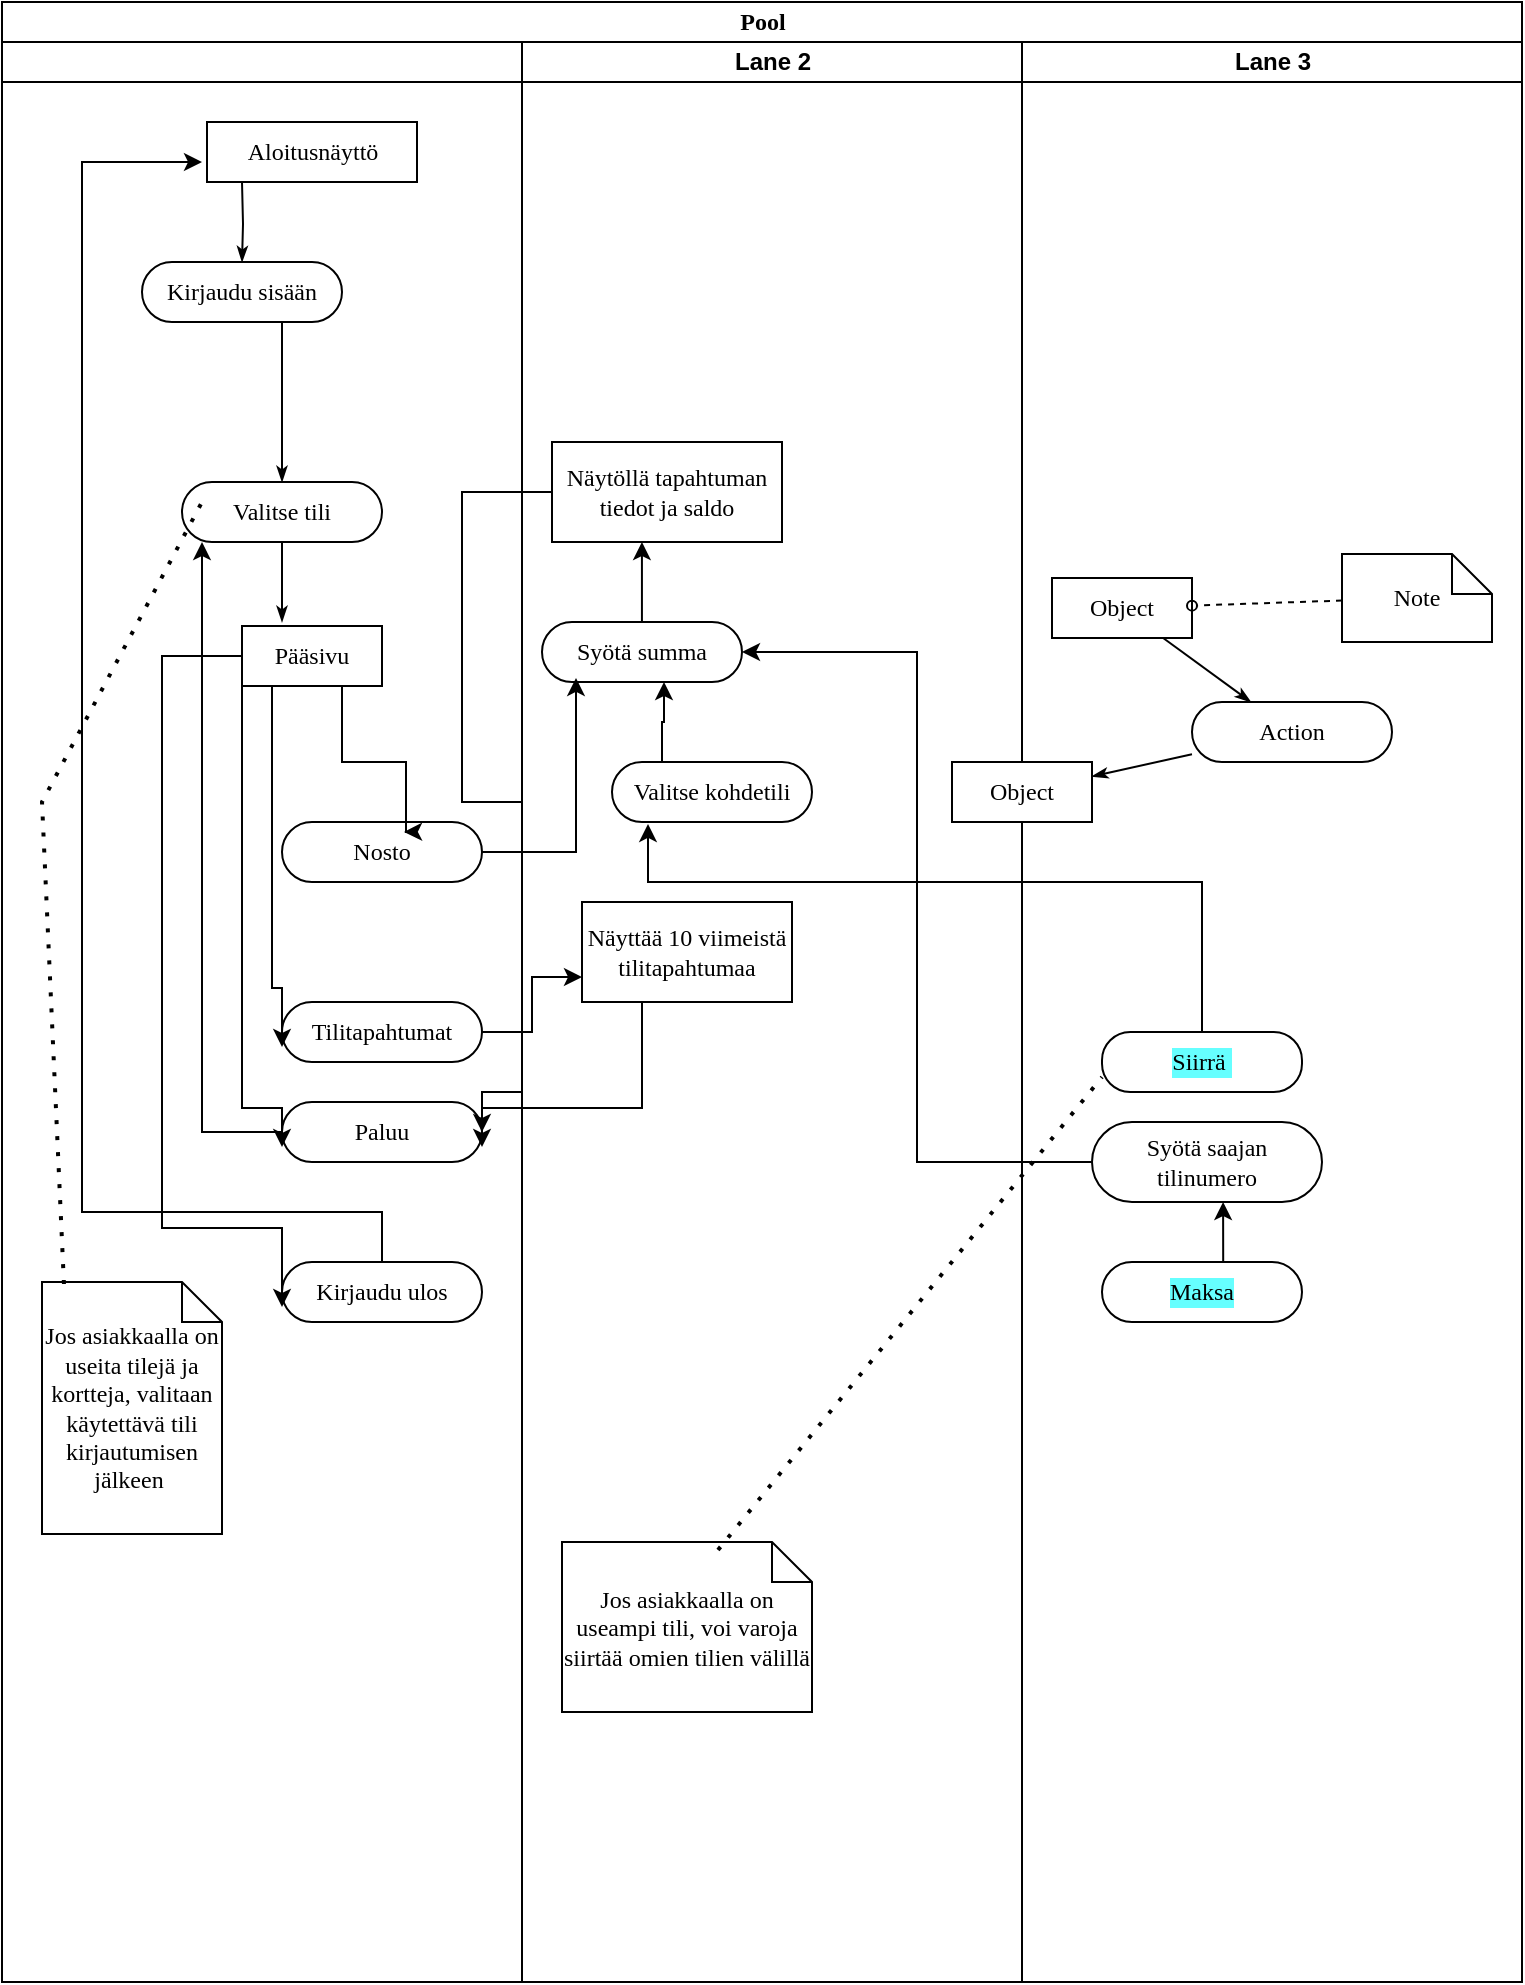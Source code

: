 <mxfile version="26.0.5">
  <diagram name="Page-1" id="0783ab3e-0a74-02c8-0abd-f7b4e66b4bec">
    <mxGraphModel dx="1434" dy="866" grid="1" gridSize="10" guides="1" tooltips="1" connect="1" arrows="1" fold="1" page="1" pageScale="1" pageWidth="850" pageHeight="1100" background="none" math="0" shadow="0">
      <root>
        <mxCell id="0" />
        <mxCell id="1" parent="0" />
        <mxCell id="1c1d494c118603dd-1" value="Pool" style="swimlane;html=1;childLayout=stackLayout;startSize=20;rounded=0;shadow=0;comic=0;labelBackgroundColor=none;strokeWidth=1;fontFamily=Verdana;fontSize=12;align=center;" parent="1" vertex="1">
          <mxGeometry x="40" y="20" width="760" height="990" as="geometry" />
        </mxCell>
        <mxCell id="1c1d494c118603dd-2" value="" style="swimlane;html=1;startSize=20;" parent="1c1d494c118603dd-1" vertex="1">
          <mxGeometry y="20" width="260" height="970" as="geometry" />
        </mxCell>
        <mxCell id="1c1d494c118603dd-34" style="edgeStyle=none;rounded=0;html=1;labelBackgroundColor=none;startArrow=none;startFill=0;startSize=5;endArrow=classicThin;endFill=1;endSize=5;jettySize=auto;orthogonalLoop=1;strokeWidth=1;fontFamily=Verdana;fontSize=12;" parent="1c1d494c118603dd-2" source="1c1d494c118603dd-6" edge="1">
          <mxGeometry relative="1" as="geometry">
            <mxPoint x="140" y="290" as="targetPoint" />
          </mxGeometry>
        </mxCell>
        <mxCell id="1c1d494c118603dd-6" value="Valitse tili" style="rounded=1;whiteSpace=wrap;html=1;shadow=0;comic=0;labelBackgroundColor=none;strokeWidth=1;fontFamily=Verdana;fontSize=12;align=center;arcSize=50;" parent="1c1d494c118603dd-2" vertex="1">
          <mxGeometry x="90" y="220" width="100" height="30" as="geometry" />
        </mxCell>
        <mxCell id="1c1d494c118603dd-7" value="Tilitapahtumat" style="rounded=1;whiteSpace=wrap;html=1;shadow=0;comic=0;labelBackgroundColor=none;strokeWidth=1;fontFamily=Verdana;fontSize=12;align=center;arcSize=50;" parent="1c1d494c118603dd-2" vertex="1">
          <mxGeometry x="140" y="480" width="100" height="30" as="geometry" />
        </mxCell>
        <mxCell id="1c1d494c118603dd-21" value="Jos asiakkaalla on useita tilejä ja kortteja, valitaan käytettävä tili kirjautumisen jälkeen&amp;nbsp;" style="shape=note;whiteSpace=wrap;html=1;rounded=0;shadow=0;comic=0;labelBackgroundColor=none;strokeWidth=1;fontFamily=Verdana;fontSize=12;align=center;size=20;" parent="1c1d494c118603dd-2" vertex="1">
          <mxGeometry x="20" y="620" width="90" height="126" as="geometry" />
        </mxCell>
        <mxCell id="60571a20871a0731-8" value="Kirjaudu sisään" style="rounded=1;whiteSpace=wrap;html=1;shadow=0;comic=0;labelBackgroundColor=none;strokeWidth=1;fontFamily=Verdana;fontSize=12;align=center;arcSize=50;" parent="1c1d494c118603dd-2" vertex="1">
          <mxGeometry x="70" y="110" width="100" height="30" as="geometry" />
        </mxCell>
        <mxCell id="1c1d494c118603dd-27" style="edgeStyle=orthogonalEdgeStyle;rounded=0;html=1;labelBackgroundColor=none;startArrow=none;startFill=0;startSize=5;endArrow=classicThin;endFill=1;endSize=5;jettySize=auto;orthogonalLoop=1;strokeWidth=1;fontFamily=Verdana;fontSize=12" parent="1c1d494c118603dd-2" target="60571a20871a0731-8" edge="1">
          <mxGeometry relative="1" as="geometry">
            <mxPoint x="120" y="70" as="sourcePoint" />
          </mxGeometry>
        </mxCell>
        <mxCell id="1c1d494c118603dd-28" style="edgeStyle=orthogonalEdgeStyle;rounded=0;html=1;entryX=0.5;entryY=0;labelBackgroundColor=none;startArrow=none;startFill=0;startSize=5;endArrow=classicThin;endFill=1;endSize=5;jettySize=auto;orthogonalLoop=1;strokeWidth=1;fontFamily=Verdana;fontSize=12;entryDx=0;entryDy=0;" parent="1c1d494c118603dd-2" source="60571a20871a0731-8" target="1c1d494c118603dd-6" edge="1">
          <mxGeometry relative="1" as="geometry">
            <Array as="points">
              <mxPoint x="140" y="160" />
              <mxPoint x="140" y="160" />
            </Array>
            <mxPoint x="353.5" y="160" as="targetPoint" />
          </mxGeometry>
        </mxCell>
        <mxCell id="1c1d494c118603dd-5" value="Nosto" style="rounded=1;whiteSpace=wrap;html=1;shadow=0;comic=0;labelBackgroundColor=none;strokeWidth=1;fontFamily=Verdana;fontSize=12;align=center;arcSize=50;" parent="1c1d494c118603dd-2" vertex="1">
          <mxGeometry x="140" y="390" width="100" height="30" as="geometry" />
        </mxCell>
        <mxCell id="5cxWj7lu7yWEpYEgH8YU-16" style="edgeStyle=orthogonalEdgeStyle;rounded=0;orthogonalLoop=1;jettySize=auto;html=1;entryX=0;entryY=0.75;entryDx=0;entryDy=0;entryPerimeter=0;" edge="1" parent="1c1d494c118603dd-2" source="5cxWj7lu7yWEpYEgH8YU-1">
          <mxGeometry relative="1" as="geometry">
            <mxPoint x="100" y="60" as="targetPoint" />
            <Array as="points">
              <mxPoint x="40" y="585" />
              <mxPoint x="40" y="60" />
            </Array>
          </mxGeometry>
        </mxCell>
        <mxCell id="5cxWj7lu7yWEpYEgH8YU-1" value="Kirjaudu ulos" style="rounded=1;whiteSpace=wrap;html=1;shadow=0;comic=0;labelBackgroundColor=none;strokeWidth=1;fontFamily=Verdana;fontSize=12;align=center;arcSize=50;" vertex="1" parent="1c1d494c118603dd-2">
          <mxGeometry x="140" y="610" width="100" height="30" as="geometry" />
        </mxCell>
        <mxCell id="5cxWj7lu7yWEpYEgH8YU-8" style="edgeStyle=orthogonalEdgeStyle;rounded=0;orthogonalLoop=1;jettySize=auto;html=1;exitX=0;exitY=0.5;exitDx=0;exitDy=0;entryX=0.1;entryY=1;entryDx=0;entryDy=0;entryPerimeter=0;" edge="1" parent="1c1d494c118603dd-2" source="5cxWj7lu7yWEpYEgH8YU-2" target="1c1d494c118603dd-6">
          <mxGeometry relative="1" as="geometry">
            <mxPoint x="110" y="330" as="targetPoint" />
          </mxGeometry>
        </mxCell>
        <mxCell id="5cxWj7lu7yWEpYEgH8YU-2" value="Paluu" style="rounded=1;whiteSpace=wrap;html=1;shadow=0;comic=0;labelBackgroundColor=none;strokeWidth=1;fontFamily=Verdana;fontSize=12;align=center;arcSize=50;" vertex="1" parent="1c1d494c118603dd-2">
          <mxGeometry x="140" y="530" width="100" height="30" as="geometry" />
        </mxCell>
        <mxCell id="5cxWj7lu7yWEpYEgH8YU-10" style="edgeStyle=orthogonalEdgeStyle;rounded=0;orthogonalLoop=1;jettySize=auto;html=1;entryX=0;entryY=0.75;entryDx=0;entryDy=0;" edge="1" parent="1c1d494c118603dd-2" source="5cxWj7lu7yWEpYEgH8YU-3" target="1c1d494c118603dd-7">
          <mxGeometry relative="1" as="geometry">
            <Array as="points">
              <mxPoint x="135" y="473" />
            </Array>
          </mxGeometry>
        </mxCell>
        <mxCell id="5cxWj7lu7yWEpYEgH8YU-11" style="edgeStyle=orthogonalEdgeStyle;rounded=0;orthogonalLoop=1;jettySize=auto;html=1;entryX=0;entryY=0.75;entryDx=0;entryDy=0;" edge="1" parent="1c1d494c118603dd-2" source="5cxWj7lu7yWEpYEgH8YU-3" target="5cxWj7lu7yWEpYEgH8YU-2">
          <mxGeometry relative="1" as="geometry">
            <Array as="points">
              <mxPoint x="120" y="533" />
            </Array>
          </mxGeometry>
        </mxCell>
        <mxCell id="5cxWj7lu7yWEpYEgH8YU-12" style="edgeStyle=orthogonalEdgeStyle;rounded=0;orthogonalLoop=1;jettySize=auto;html=1;entryX=0;entryY=0.75;entryDx=0;entryDy=0;exitX=0;exitY=0.5;exitDx=0;exitDy=0;" edge="1" parent="1c1d494c118603dd-2" source="5cxWj7lu7yWEpYEgH8YU-3" target="5cxWj7lu7yWEpYEgH8YU-1">
          <mxGeometry relative="1" as="geometry">
            <mxPoint x="75" y="322" as="sourcePoint" />
            <mxPoint x="80" y="592.5" as="targetPoint" />
            <Array as="points">
              <mxPoint x="80" y="307" />
              <mxPoint x="80" y="593" />
            </Array>
          </mxGeometry>
        </mxCell>
        <mxCell id="5cxWj7lu7yWEpYEgH8YU-3" value="Pääsivu" style="rounded=0;whiteSpace=wrap;html=1;shadow=0;comic=0;labelBackgroundColor=none;strokeWidth=1;fontFamily=Verdana;fontSize=12;align=center;arcSize=50;" vertex="1" parent="1c1d494c118603dd-2">
          <mxGeometry x="120" y="292" width="70" height="30" as="geometry" />
        </mxCell>
        <mxCell id="5cxWj7lu7yWEpYEgH8YU-6" style="edgeStyle=orthogonalEdgeStyle;rounded=0;orthogonalLoop=1;jettySize=auto;html=1;exitX=0.5;exitY=1;exitDx=0;exitDy=0;" edge="1" parent="1c1d494c118603dd-2" source="5cxWj7lu7yWEpYEgH8YU-1" target="5cxWj7lu7yWEpYEgH8YU-1">
          <mxGeometry relative="1" as="geometry" />
        </mxCell>
        <mxCell id="5cxWj7lu7yWEpYEgH8YU-9" style="edgeStyle=orthogonalEdgeStyle;rounded=0;orthogonalLoop=1;jettySize=auto;html=1;entryX=0.61;entryY=0.167;entryDx=0;entryDy=0;entryPerimeter=0;exitX=0.5;exitY=1;exitDx=0;exitDy=0;" edge="1" parent="1c1d494c118603dd-2" source="5cxWj7lu7yWEpYEgH8YU-3" target="1c1d494c118603dd-5">
          <mxGeometry relative="1" as="geometry">
            <mxPoint x="140" y="340" as="sourcePoint" />
            <Array as="points">
              <mxPoint x="170" y="322" />
              <mxPoint x="170" y="360" />
              <mxPoint x="202" y="360" />
            </Array>
          </mxGeometry>
        </mxCell>
        <mxCell id="5cxWj7lu7yWEpYEgH8YU-18" value="" style="endArrow=none;dashed=1;html=1;dashPattern=1 3;strokeWidth=2;rounded=0;exitX=0.122;exitY=0.008;exitDx=0;exitDy=0;exitPerimeter=0;" edge="1" parent="1c1d494c118603dd-2" source="1c1d494c118603dd-21">
          <mxGeometry width="50" height="50" relative="1" as="geometry">
            <mxPoint x="50" y="280" as="sourcePoint" />
            <mxPoint x="100" y="230" as="targetPoint" />
            <Array as="points">
              <mxPoint x="20" y="380" />
            </Array>
          </mxGeometry>
        </mxCell>
        <mxCell id="5cxWj7lu7yWEpYEgH8YU-25" value="Aloitusnäyttö" style="rounded=0;whiteSpace=wrap;html=1;shadow=0;comic=0;labelBackgroundColor=none;strokeWidth=1;fontFamily=Verdana;fontSize=12;align=center;arcSize=50;" vertex="1" parent="1c1d494c118603dd-2">
          <mxGeometry x="102.5" y="40" width="105" height="30" as="geometry" />
        </mxCell>
        <mxCell id="1c1d494c118603dd-3" value="Lane 2" style="swimlane;html=1;startSize=20;" parent="1c1d494c118603dd-1" vertex="1">
          <mxGeometry x="260" y="20" width="250" height="970" as="geometry" />
        </mxCell>
        <mxCell id="1c1d494c118603dd-11" value="Syötä summa" style="rounded=1;whiteSpace=wrap;html=1;shadow=0;comic=0;labelBackgroundColor=none;strokeWidth=1;fontFamily=Verdana;fontSize=12;align=center;arcSize=50;" parent="1c1d494c118603dd-3" vertex="1">
          <mxGeometry x="10" y="290" width="100" height="30" as="geometry" />
        </mxCell>
        <mxCell id="1c1d494c118603dd-14" value="Näyttää 10 viimeistä tilitapahtumaa" style="rounded=0;whiteSpace=wrap;html=1;shadow=0;comic=0;labelBackgroundColor=none;strokeWidth=1;fontFamily=Verdana;fontSize=12;align=center;arcSize=50;" parent="1c1d494c118603dd-3" vertex="1">
          <mxGeometry x="30" y="430" width="105" height="50" as="geometry" />
        </mxCell>
        <mxCell id="5cxWj7lu7yWEpYEgH8YU-20" value="Näytöllä tapahtuman tiedot ja saldo" style="rounded=0;whiteSpace=wrap;html=1;shadow=0;comic=0;labelBackgroundColor=none;strokeWidth=1;fontFamily=Verdana;fontSize=12;align=center;arcSize=50;" vertex="1" parent="1c1d494c118603dd-3">
          <mxGeometry x="15" y="200" width="115" height="50" as="geometry" />
        </mxCell>
        <mxCell id="5cxWj7lu7yWEpYEgH8YU-21" style="edgeStyle=orthogonalEdgeStyle;rounded=0;orthogonalLoop=1;jettySize=auto;html=1;entryX=0.391;entryY=1;entryDx=0;entryDy=0;entryPerimeter=0;" edge="1" parent="1c1d494c118603dd-3" source="1c1d494c118603dd-11" target="5cxWj7lu7yWEpYEgH8YU-20">
          <mxGeometry relative="1" as="geometry" />
        </mxCell>
        <mxCell id="1c1d494c118603dd-22" value="Jos asiakkaalla on useampi tili, voi varoja siirtää omien tilien välillä" style="shape=note;whiteSpace=wrap;html=1;rounded=0;shadow=0;comic=0;labelBackgroundColor=none;strokeWidth=1;fontFamily=Verdana;fontSize=12;align=center;size=20;" parent="1c1d494c118603dd-3" vertex="1">
          <mxGeometry x="20" y="750" width="125" height="85" as="geometry" />
        </mxCell>
        <mxCell id="5cxWj7lu7yWEpYEgH8YU-27" value="Valitse kohdetili" style="rounded=1;whiteSpace=wrap;html=1;shadow=0;comic=0;labelBackgroundColor=none;strokeWidth=1;fontFamily=Verdana;fontSize=12;align=center;arcSize=50;" vertex="1" parent="1c1d494c118603dd-3">
          <mxGeometry x="45" y="360" width="100" height="30" as="geometry" />
        </mxCell>
        <mxCell id="5cxWj7lu7yWEpYEgH8YU-30" style="edgeStyle=orthogonalEdgeStyle;rounded=0;orthogonalLoop=1;jettySize=auto;html=1;exitX=0.25;exitY=0;exitDx=0;exitDy=0;entryX=0.61;entryY=1;entryDx=0;entryDy=0;entryPerimeter=0;" edge="1" parent="1c1d494c118603dd-3" source="5cxWj7lu7yWEpYEgH8YU-27" target="1c1d494c118603dd-11">
          <mxGeometry relative="1" as="geometry" />
        </mxCell>
        <mxCell id="1c1d494c118603dd-4" value="Lane 3" style="swimlane;html=1;startSize=20;" parent="1c1d494c118603dd-1" vertex="1">
          <mxGeometry x="510" y="20" width="250" height="970" as="geometry" />
        </mxCell>
        <mxCell id="1c1d494c118603dd-38" style="edgeStyle=none;rounded=0;html=1;labelBackgroundColor=none;startArrow=none;startFill=0;startSize=5;endArrow=classicThin;endFill=1;endSize=5;jettySize=auto;orthogonalLoop=1;strokeWidth=1;fontFamily=Verdana;fontSize=12" parent="1c1d494c118603dd-4" source="1c1d494c118603dd-8" target="1c1d494c118603dd-13" edge="1">
          <mxGeometry relative="1" as="geometry" />
        </mxCell>
        <mxCell id="1c1d494c118603dd-8" value="Action" style="rounded=1;whiteSpace=wrap;html=1;shadow=0;comic=0;labelBackgroundColor=none;strokeWidth=1;fontFamily=Verdana;fontSize=12;align=center;arcSize=50;" parent="1c1d494c118603dd-4" vertex="1">
          <mxGeometry x="85" y="330" width="100" height="30" as="geometry" />
        </mxCell>
        <mxCell id="1c1d494c118603dd-37" style="edgeStyle=none;rounded=0;html=1;labelBackgroundColor=none;startArrow=none;startFill=0;startSize=5;endArrow=classicThin;endFill=1;endSize=5;jettySize=auto;orthogonalLoop=1;strokeWidth=1;fontFamily=Verdana;fontSize=12" parent="1c1d494c118603dd-4" source="1c1d494c118603dd-9" target="1c1d494c118603dd-8" edge="1">
          <mxGeometry relative="1" as="geometry" />
        </mxCell>
        <mxCell id="1c1d494c118603dd-9" value="Object" style="rounded=0;whiteSpace=wrap;html=1;shadow=0;comic=0;labelBackgroundColor=none;strokeWidth=1;fontFamily=Verdana;fontSize=12;align=center;arcSize=50;" parent="1c1d494c118603dd-4" vertex="1">
          <mxGeometry x="15" y="268" width="70" height="30" as="geometry" />
        </mxCell>
        <mxCell id="1c1d494c118603dd-13" value="Object" style="rounded=0;whiteSpace=wrap;html=1;shadow=0;comic=0;labelBackgroundColor=none;strokeWidth=1;fontFamily=Verdana;fontSize=12;align=center;arcSize=50;" parent="1c1d494c118603dd-4" vertex="1">
          <mxGeometry x="-35" y="360" width="70" height="30" as="geometry" />
        </mxCell>
        <mxCell id="1c1d494c118603dd-49" style="edgeStyle=none;rounded=0;html=1;dashed=1;labelBackgroundColor=none;startArrow=none;startFill=0;startSize=5;endArrow=oval;endFill=0;endSize=5;jettySize=auto;orthogonalLoop=1;strokeWidth=1;fontFamily=Verdana;fontSize=12" parent="1c1d494c118603dd-4" source="1c1d494c118603dd-20" target="1c1d494c118603dd-9" edge="1">
          <mxGeometry relative="1" as="geometry" />
        </mxCell>
        <mxCell id="1c1d494c118603dd-20" value="Note" style="shape=note;whiteSpace=wrap;html=1;rounded=0;shadow=0;comic=0;labelBackgroundColor=none;strokeWidth=1;fontFamily=Verdana;fontSize=12;align=center;size=20;" parent="1c1d494c118603dd-4" vertex="1">
          <mxGeometry x="160" y="256" width="75" height="44" as="geometry" />
        </mxCell>
        <mxCell id="5cxWj7lu7yWEpYEgH8YU-29" value="Maksa" style="rounded=1;whiteSpace=wrap;html=1;shadow=0;comic=0;labelBackgroundColor=#66FFFF;strokeWidth=1;fontFamily=Verdana;fontSize=12;align=center;arcSize=50;" vertex="1" parent="1c1d494c118603dd-4">
          <mxGeometry x="40" y="610" width="100" height="30" as="geometry" />
        </mxCell>
        <mxCell id="5cxWj7lu7yWEpYEgH8YU-31" value="Syötä saajan tilinumero" style="rounded=1;whiteSpace=wrap;html=1;shadow=0;comic=0;labelBackgroundColor=none;strokeWidth=1;fontFamily=Verdana;fontSize=12;align=center;arcSize=50;" vertex="1" parent="1c1d494c118603dd-4">
          <mxGeometry x="35" y="540" width="115" height="40" as="geometry" />
        </mxCell>
        <mxCell id="5cxWj7lu7yWEpYEgH8YU-32" style="edgeStyle=orthogonalEdgeStyle;rounded=0;orthogonalLoop=1;jettySize=auto;html=1;exitX=0.5;exitY=0;exitDx=0;exitDy=0;entryX=0.57;entryY=1;entryDx=0;entryDy=0;entryPerimeter=0;" edge="1" parent="1c1d494c118603dd-4" source="5cxWj7lu7yWEpYEgH8YU-29" target="5cxWj7lu7yWEpYEgH8YU-31">
          <mxGeometry relative="1" as="geometry" />
        </mxCell>
        <mxCell id="5cxWj7lu7yWEpYEgH8YU-23" value="Siirrä&amp;nbsp;" style="rounded=1;whiteSpace=wrap;html=1;shadow=0;comic=0;labelBackgroundColor=#66FFFF;strokeWidth=1;fontFamily=Verdana;fontSize=12;align=center;arcSize=47;" vertex="1" parent="1c1d494c118603dd-4">
          <mxGeometry x="40" y="495" width="100" height="30" as="geometry" />
        </mxCell>
        <mxCell id="5cxWj7lu7yWEpYEgH8YU-13" style="edgeStyle=orthogonalEdgeStyle;rounded=0;orthogonalLoop=1;jettySize=auto;html=1;entryX=0.17;entryY=0.933;entryDx=0;entryDy=0;entryPerimeter=0;" edge="1" parent="1c1d494c118603dd-1" source="1c1d494c118603dd-5" target="1c1d494c118603dd-11">
          <mxGeometry relative="1" as="geometry" />
        </mxCell>
        <mxCell id="5cxWj7lu7yWEpYEgH8YU-15" style="edgeStyle=orthogonalEdgeStyle;rounded=0;orthogonalLoop=1;jettySize=auto;html=1;entryX=0;entryY=0.75;entryDx=0;entryDy=0;" edge="1" parent="1c1d494c118603dd-1" source="1c1d494c118603dd-7" target="1c1d494c118603dd-14">
          <mxGeometry relative="1" as="geometry">
            <mxPoint x="270" y="485" as="targetPoint" />
          </mxGeometry>
        </mxCell>
        <mxCell id="5cxWj7lu7yWEpYEgH8YU-19" style="edgeStyle=orthogonalEdgeStyle;rounded=0;orthogonalLoop=1;jettySize=auto;html=1;entryX=1;entryY=0.75;entryDx=0;entryDy=0;" edge="1" parent="1c1d494c118603dd-1" source="1c1d494c118603dd-14" target="5cxWj7lu7yWEpYEgH8YU-2">
          <mxGeometry relative="1" as="geometry">
            <Array as="points">
              <mxPoint x="320" y="553" />
            </Array>
          </mxGeometry>
        </mxCell>
        <mxCell id="5cxWj7lu7yWEpYEgH8YU-22" style="edgeStyle=orthogonalEdgeStyle;rounded=0;orthogonalLoop=1;jettySize=auto;html=1;entryX=1;entryY=0.5;entryDx=0;entryDy=0;" edge="1" parent="1c1d494c118603dd-1" source="5cxWj7lu7yWEpYEgH8YU-20" target="5cxWj7lu7yWEpYEgH8YU-2">
          <mxGeometry relative="1" as="geometry">
            <Array as="points">
              <mxPoint x="230" y="245" />
              <mxPoint x="230" y="400" />
              <mxPoint x="260" y="400" />
              <mxPoint x="260" y="545" />
            </Array>
          </mxGeometry>
        </mxCell>
        <mxCell id="5cxWj7lu7yWEpYEgH8YU-26" value="" style="endArrow=none;dashed=1;html=1;dashPattern=1 3;strokeWidth=2;rounded=0;exitX=0.624;exitY=0.047;exitDx=0;exitDy=0;exitPerimeter=0;entryX=0;entryY=0.75;entryDx=0;entryDy=0;" edge="1" parent="1c1d494c118603dd-1" source="1c1d494c118603dd-22" target="5cxWj7lu7yWEpYEgH8YU-23">
          <mxGeometry width="50" height="50" relative="1" as="geometry">
            <mxPoint x="360" y="500" as="sourcePoint" />
            <mxPoint x="650" y="540" as="targetPoint" />
          </mxGeometry>
        </mxCell>
        <mxCell id="5cxWj7lu7yWEpYEgH8YU-28" style="edgeStyle=orthogonalEdgeStyle;rounded=0;orthogonalLoop=1;jettySize=auto;html=1;entryX=0.18;entryY=1.033;entryDx=0;entryDy=0;entryPerimeter=0;" edge="1" parent="1c1d494c118603dd-1" source="5cxWj7lu7yWEpYEgH8YU-23" target="5cxWj7lu7yWEpYEgH8YU-27">
          <mxGeometry relative="1" as="geometry">
            <Array as="points">
              <mxPoint x="600" y="440" />
              <mxPoint x="323" y="440" />
            </Array>
          </mxGeometry>
        </mxCell>
        <mxCell id="5cxWj7lu7yWEpYEgH8YU-33" style="edgeStyle=orthogonalEdgeStyle;rounded=0;orthogonalLoop=1;jettySize=auto;html=1;entryX=1;entryY=0.5;entryDx=0;entryDy=0;" edge="1" parent="1c1d494c118603dd-1" source="5cxWj7lu7yWEpYEgH8YU-31" target="1c1d494c118603dd-11">
          <mxGeometry relative="1" as="geometry" />
        </mxCell>
      </root>
    </mxGraphModel>
  </diagram>
</mxfile>
